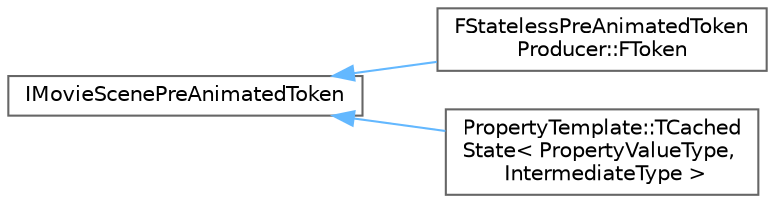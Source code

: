 digraph "Graphical Class Hierarchy"
{
 // INTERACTIVE_SVG=YES
 // LATEX_PDF_SIZE
  bgcolor="transparent";
  edge [fontname=Helvetica,fontsize=10,labelfontname=Helvetica,labelfontsize=10];
  node [fontname=Helvetica,fontsize=10,shape=box,height=0.2,width=0.4];
  rankdir="LR";
  Node0 [id="Node000000",label="IMovieScenePreAnimatedToken",height=0.2,width=0.4,color="grey40", fillcolor="white", style="filled",URL="$dd/df5/structIMovieScenePreAnimatedToken.html",tooltip="Base class for all pre-animated state tokens that apply to UObjects."];
  Node0 -> Node1 [id="edge5504_Node000000_Node000001",dir="back",color="steelblue1",style="solid",tooltip=" "];
  Node1 [id="Node000001",label="FStatelessPreAnimatedToken\lProducer::FToken",height=0.2,width=0.4,color="grey40", fillcolor="white", style="filled",URL="$d0/dd0/structFStatelessPreAnimatedTokenProducer_1_1FToken.html",tooltip=" "];
  Node0 -> Node2 [id="edge5505_Node000000_Node000002",dir="back",color="steelblue1",style="solid",tooltip=" "];
  Node2 [id="Node000002",label="PropertyTemplate::TCached\lState\< PropertyValueType,\l IntermediateType \>",height=0.2,width=0.4,color="grey40", fillcolor="white", style="filled",URL="$dd/dc5/structPropertyTemplate_1_1TCachedState.html",tooltip="Cached preanimated state for a given property."];
}
